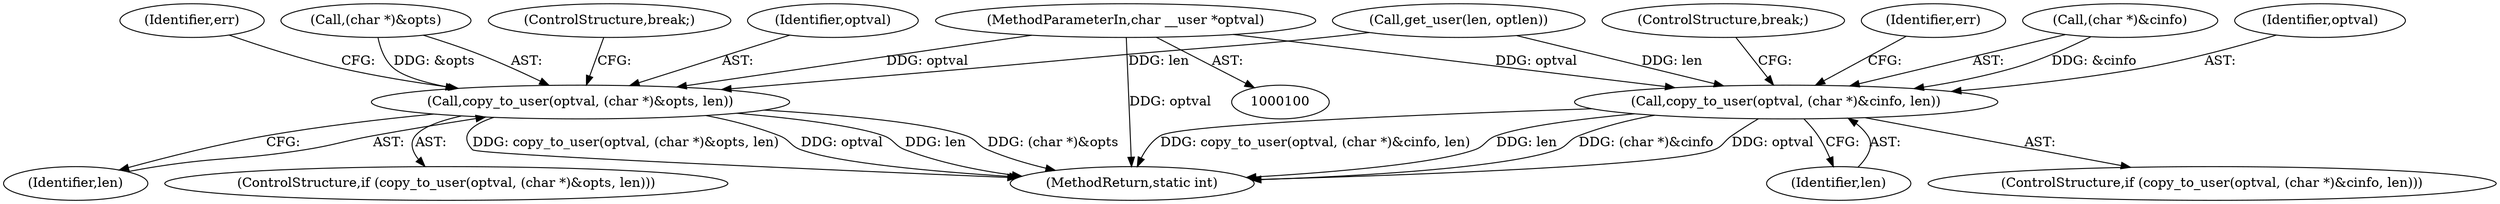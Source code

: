 digraph "0_linux_c4c896e1471aec3b004a693c689f60be3b17ac86@pointer" {
"1000103" [label="(MethodParameterIn,char __user *optval)"];
"1000163" [label="(Call,copy_to_user(optval, (char *)&opts, len))"];
"1000220" [label="(Call,copy_to_user(optval, (char *)&cinfo, len))"];
"1000220" [label="(Call,copy_to_user(optval, (char *)&cinfo, len))"];
"1000219" [label="(ControlStructure,if (copy_to_user(optval, (char *)&cinfo, len)))"];
"1000169" [label="(Identifier,len)"];
"1000171" [label="(Identifier,err)"];
"1000174" [label="(ControlStructure,break;)"];
"1000123" [label="(Call,get_user(len, optlen))"];
"1000103" [label="(MethodParameterIn,char __user *optval)"];
"1000221" [label="(Identifier,optval)"];
"1000231" [label="(ControlStructure,break;)"];
"1000163" [label="(Call,copy_to_user(optval, (char *)&opts, len))"];
"1000164" [label="(Identifier,optval)"];
"1000165" [label="(Call,(char *)&opts)"];
"1000228" [label="(Identifier,err)"];
"1000222" [label="(Call,(char *)&cinfo)"];
"1000226" [label="(Identifier,len)"];
"1000242" [label="(MethodReturn,static int)"];
"1000162" [label="(ControlStructure,if (copy_to_user(optval, (char *)&opts, len)))"];
"1000103" -> "1000100"  [label="AST: "];
"1000103" -> "1000242"  [label="DDG: optval"];
"1000103" -> "1000163"  [label="DDG: optval"];
"1000103" -> "1000220"  [label="DDG: optval"];
"1000163" -> "1000162"  [label="AST: "];
"1000163" -> "1000169"  [label="CFG: "];
"1000164" -> "1000163"  [label="AST: "];
"1000165" -> "1000163"  [label="AST: "];
"1000169" -> "1000163"  [label="AST: "];
"1000171" -> "1000163"  [label="CFG: "];
"1000174" -> "1000163"  [label="CFG: "];
"1000163" -> "1000242"  [label="DDG: copy_to_user(optval, (char *)&opts, len)"];
"1000163" -> "1000242"  [label="DDG: optval"];
"1000163" -> "1000242"  [label="DDG: len"];
"1000163" -> "1000242"  [label="DDG: (char *)&opts"];
"1000165" -> "1000163"  [label="DDG: &opts"];
"1000123" -> "1000163"  [label="DDG: len"];
"1000220" -> "1000219"  [label="AST: "];
"1000220" -> "1000226"  [label="CFG: "];
"1000221" -> "1000220"  [label="AST: "];
"1000222" -> "1000220"  [label="AST: "];
"1000226" -> "1000220"  [label="AST: "];
"1000228" -> "1000220"  [label="CFG: "];
"1000231" -> "1000220"  [label="CFG: "];
"1000220" -> "1000242"  [label="DDG: len"];
"1000220" -> "1000242"  [label="DDG: (char *)&cinfo"];
"1000220" -> "1000242"  [label="DDG: optval"];
"1000220" -> "1000242"  [label="DDG: copy_to_user(optval, (char *)&cinfo, len)"];
"1000222" -> "1000220"  [label="DDG: &cinfo"];
"1000123" -> "1000220"  [label="DDG: len"];
}
